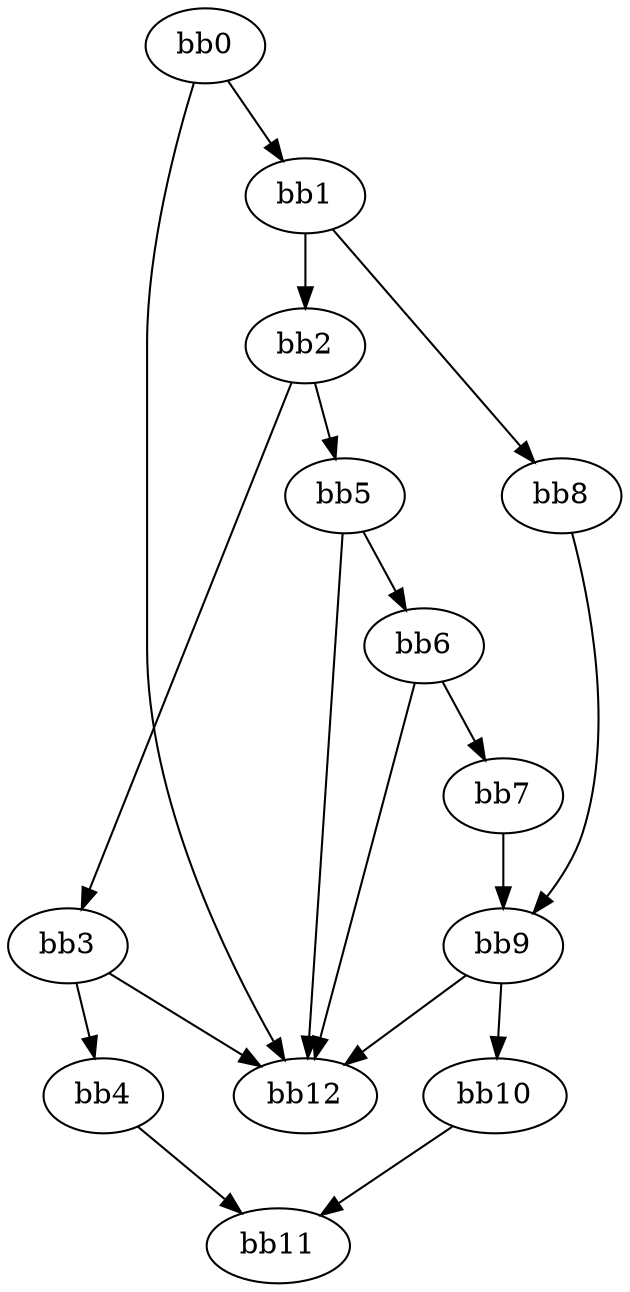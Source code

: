 digraph {
    0 [ label = "bb0\l" ]
    1 [ label = "bb1\l" ]
    2 [ label = "bb2\l" ]
    3 [ label = "bb3\l" ]
    4 [ label = "bb4\l" ]
    5 [ label = "bb5\l" ]
    6 [ label = "bb6\l" ]
    7 [ label = "bb7\l" ]
    8 [ label = "bb8\l" ]
    9 [ label = "bb9\l" ]
    10 [ label = "bb10\l" ]
    11 [ label = "bb11\l" ]
    12 [ label = "bb12\l" ]
    0 -> 1 [ ]
    0 -> 12 [ ]
    1 -> 2 [ ]
    1 -> 8 [ ]
    2 -> 3 [ ]
    2 -> 5 [ ]
    3 -> 4 [ ]
    3 -> 12 [ ]
    4 -> 11 [ ]
    5 -> 6 [ ]
    5 -> 12 [ ]
    6 -> 7 [ ]
    6 -> 12 [ ]
    7 -> 9 [ ]
    8 -> 9 [ ]
    9 -> 10 [ ]
    9 -> 12 [ ]
    10 -> 11 [ ]
}

